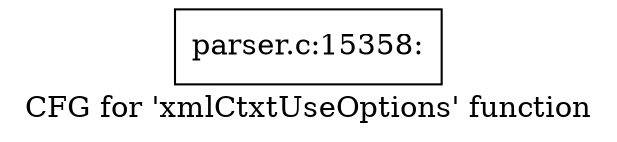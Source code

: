 digraph "CFG for 'xmlCtxtUseOptions' function" {
	label="CFG for 'xmlCtxtUseOptions' function";

	Node0x5fc76b0 [shape=record,label="{parser.c:15358:}"];
}
